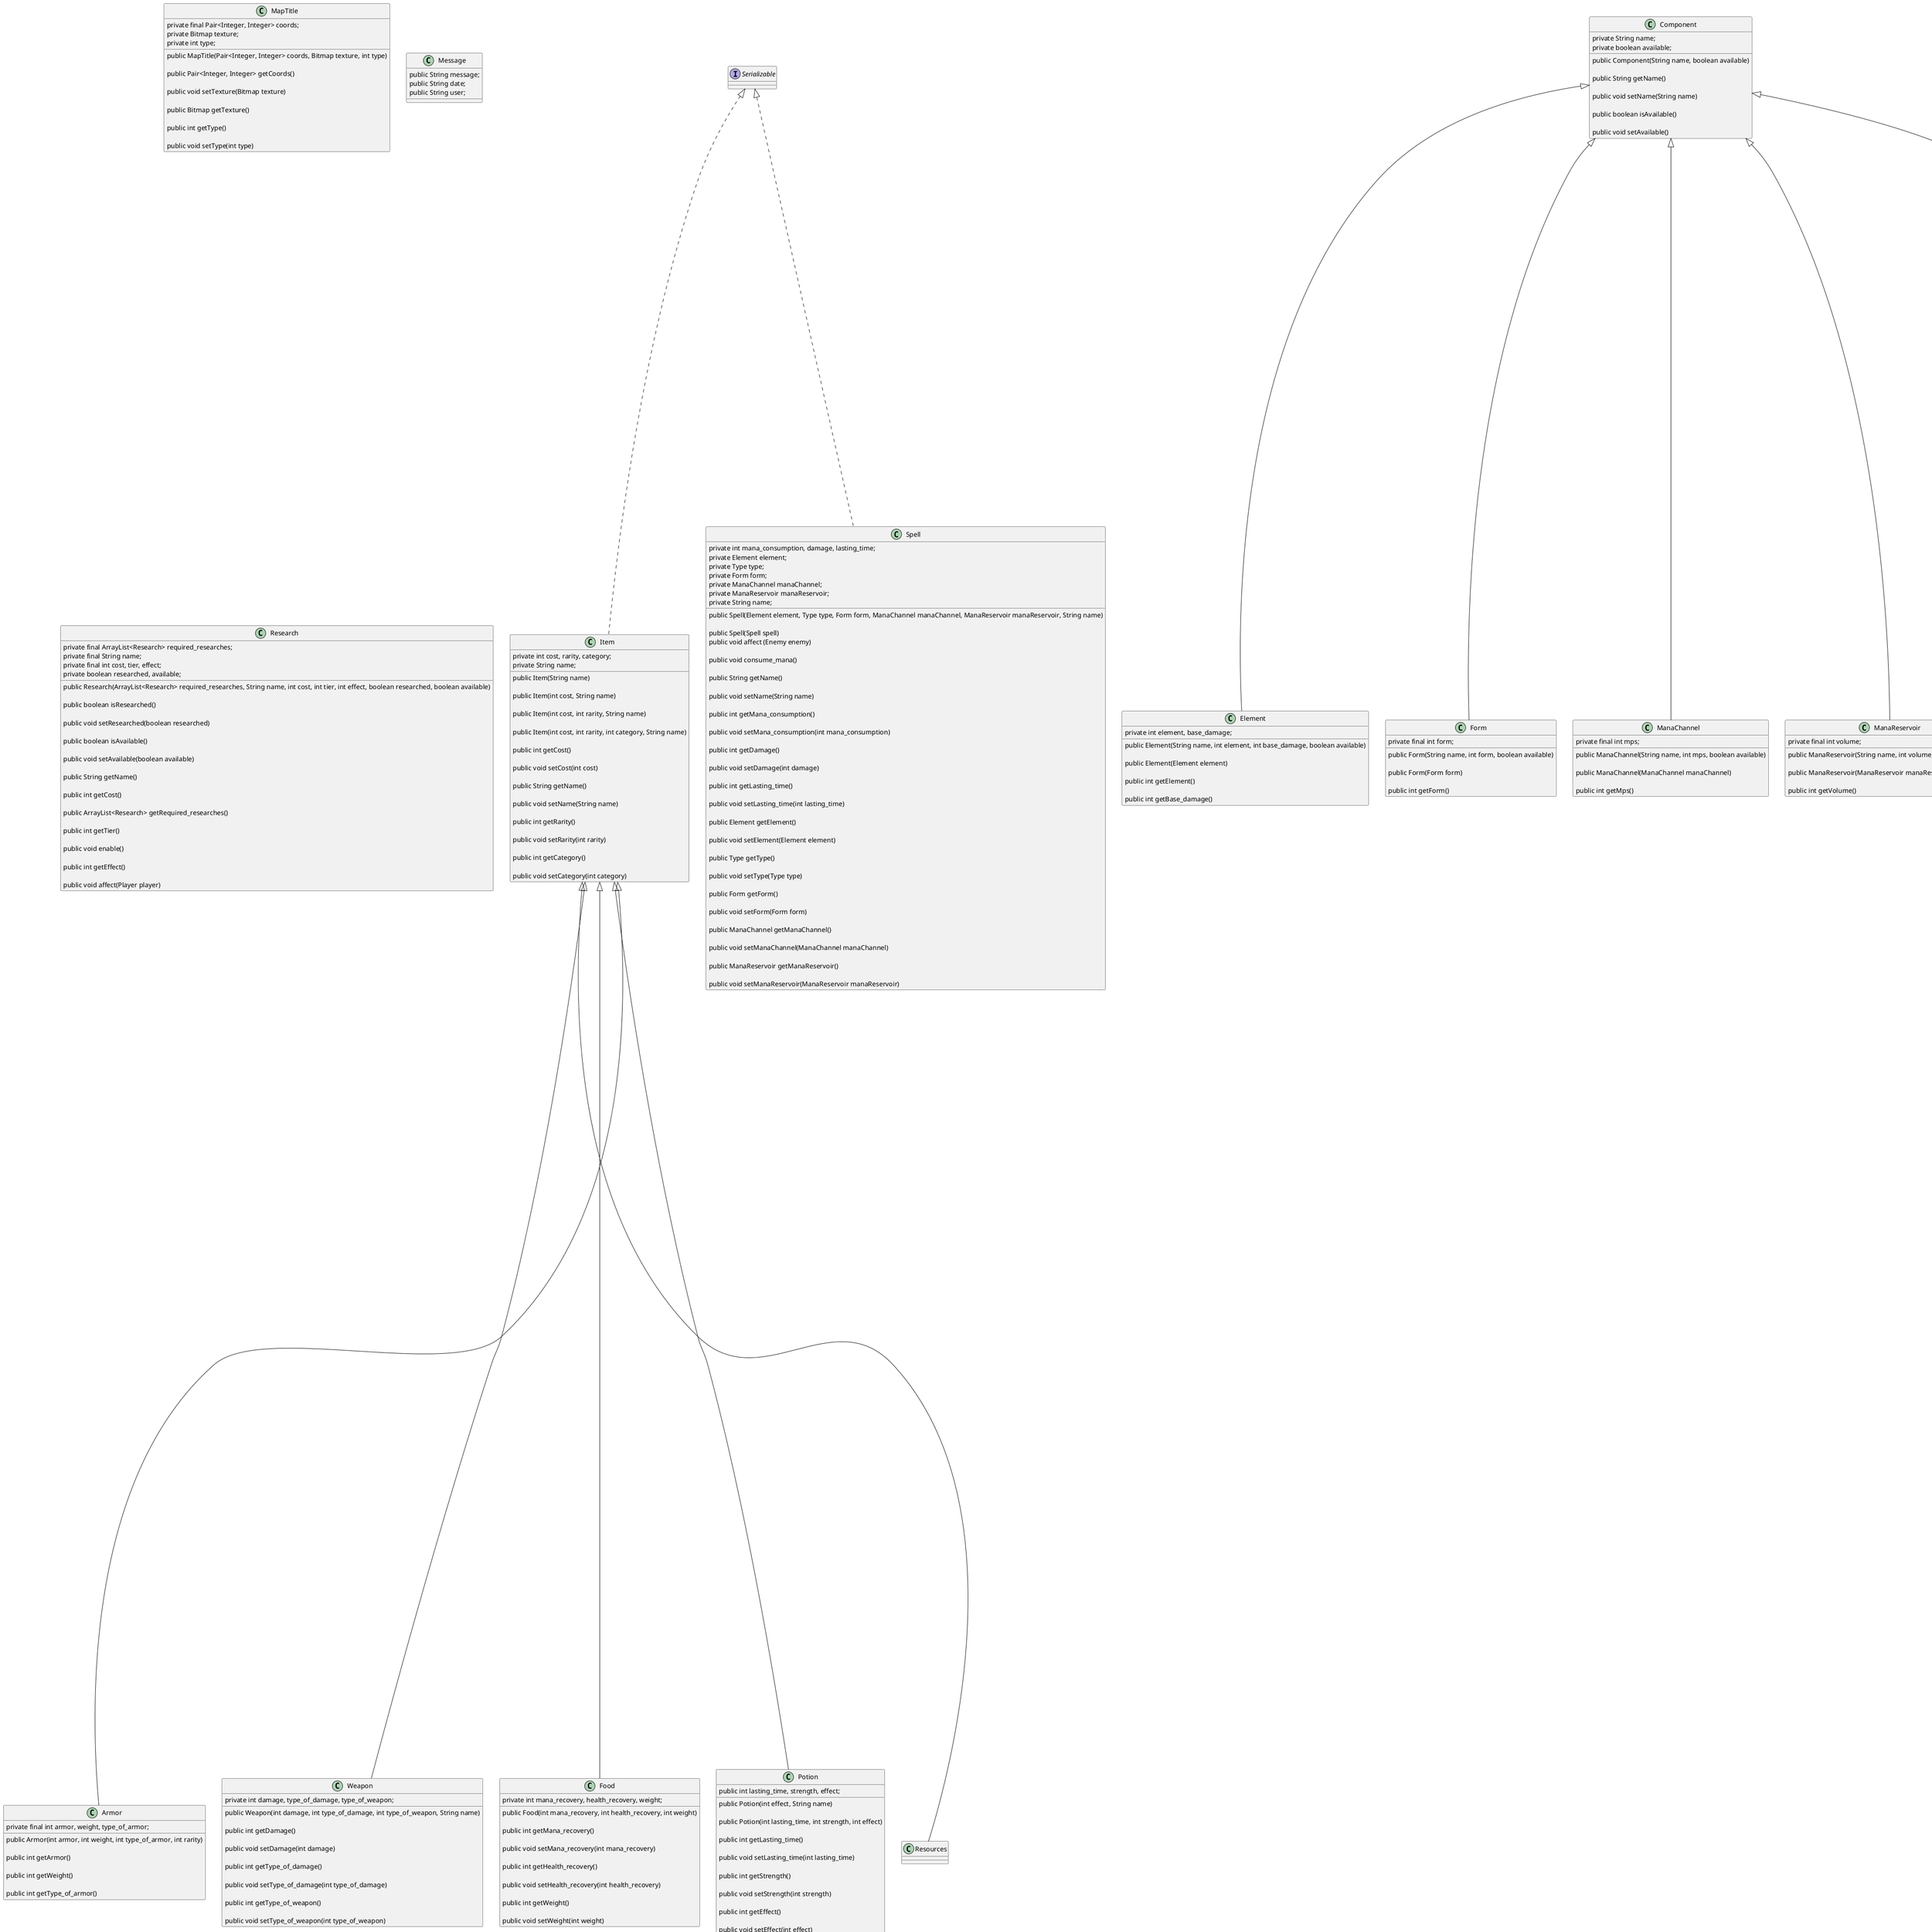 @startuml
'https://plantuml.com/class-diagram


class Item implements Serializable{
    private int cost, rarity, category;
    private String name;

    public Item(String name)

    public Item(int cost, String name)

    public Item(int cost, int rarity, String name)

    public Item(int cost, int rarity, int category, String name)

    public int getCost()

    public void setCost(int cost)

    public String getName()

    public void setName(String name)

    public int getRarity()

    public void setRarity(int rarity)

    public int getCategory()

    public void setCategory(int category)
}

class Armor extends Item {
    private final int armor, weight, type_of_armor;

    public Armor(int armor, int weight, int type_of_armor, int rarity)

    public int getArmor()

    public int getWeight()

    public int getType_of_armor()
}


class Weapon extends Item {
    private int damage, type_of_damage, type_of_weapon;

    public Weapon(int damage, int type_of_damage, int type_of_weapon, String name)

    public int getDamage()

    public void setDamage(int damage)

    public int getType_of_damage()

    public void setType_of_damage(int type_of_damage)

    public int getType_of_weapon()

    public void setType_of_weapon(int type_of_weapon)
}

class Component {
    private String name;
    private boolean available;

    public Component(String name, boolean available)

    public String getName()

    public void setName(String name)

    public boolean isAvailable()

    public void setAvailable()
}

class Element extends Component{
    private int element, base_damage;

    public Element(String name, int element, int base_damage, boolean available)

    public Element(Element element)

    public int getElement()

    public int getBase_damage()
}

class Enemy extends Entity implements Parcelable {
    private ArrayList<Pair<Item, Integer>> drop;
    private int defence=0;
    private boolean t=true;

    public Enemy(String name, int health, int mana, int damage, int armor, int given_gold, int given_exp, ArrayList<Pair<Item, Integer>> drop)

    public Enemy (Enemy enemy)

    public void attack (Player player)

    public void fight()

    public void defend()

    public ArrayList<Pair<Item, Integer>> getDrop()

    public void setDrop(ArrayList<Pair<Item, Integer>> drop)

    public void be_affected_by_spell(Spell spell)
}

class Entity implements Parcelable {
    private int level, experience, health, max_health, mana, max_mana, power_level, experience_to_next_level_required,
            damage, armor, health_regen, mana_regen, given_exp, given_gold;
    private String name;
    private HashMap<Spell, Double> resistances=new HashMap<>();

    public Entity()

    protected Entity(Parcel in)

    public static final Creator<Entity> CREATOR = new Creator<Entity>() {
        @Override
        public Entity createFromParcel(Parcel in)

        @Override
        public Entity[] newArray(int size)
    };

    public void take_damage(int damage)


    public void regenerate()

    public int getHealth_regen()

    public void setHealth_regen(int health_regen)

    public int getMana_regen()

    public void setMana_regen(int mana_regen)

    public String getName()

    public void setName(String name)

    public int getHealth()

    public void setHealth(int health)

    public int getMana()

    public void setMana(int mana)

    public int getDamage()

    public void setDamage(int damage)

    public int getArmor()

    public void setArmor(int armor)

    public int getLevel()

    public void setLevel(int level)

    public int getExperience()

    public void setExperience(int experience)

    public int getMax_health()

    public void setMax_health(int max_health)

    public int getMax_mana()

    public void setMax_mana(int max_mana)

    public int getPower_level()

    public void setPower_level(int power_level)

    public int getExperience_to_next_level_required()

    public void setExperience_to_next_level_required(int experience_to_next_level_required)

    public HashMap<Spell, Double> getResistances()

    public void setResistances(HashMap<Spell, Double> resistances)

    public int getGiven_exp()

    public void setGiven_exp(int given_exp)

    public int getGiven_gold()

    public void setGiven_gold(int given_gold)

    @Override
    public int describeContents()

    @Override
    public void writeToParcel(Parcel dest, int flags)
}


class FightFragment extends Fragment {

    @Override
    public View onCreateView(LayoutInflater inflater, ViewGroup container, Bundle savedInstanceState)


    @Override
    public void onViewCreated(@NonNull @NotNull View view, @Nullable @org.jetbrains.annotations.Nullable Bundle savedInstanceState)
}

class SpellsAdapter extends RecyclerView.Adapter{
    ArrayList<Spell> data=new ArrayList<>();

    public SpellsAdapter(ArrayList<Spell> data)

    @NonNull
    @NotNull
    @Override
    public SpellViewHolder onCreateViewHolder(@NonNull @NotNull ViewGroup parent, int viewType)

    @Override
    public void onBindViewHolder(@NonNull @NotNull FightFragment.SpellsAdapter.SpellViewHolder holder, int position)

    @Override
    public int getItemCount()
}

class SpellViewHolder extends RecyclerView.ViewHolder{
    TextView name;
    public SpellViewHolder(@NonNull @NotNull View itemView)
}

class Food extends Item {
    private int mana_recovery, health_recovery, weight;

    public Food(int mana_recovery, int health_recovery, int weight)

    public int getMana_recovery()

    public void setMana_recovery(int mana_recovery)

    public int getHealth_recovery()

    public void setHealth_recovery(int health_recovery)

    public int getWeight()

    public void setWeight(int weight)
}

class Form extends Component {
    private final int form;

    public Form(String name, int form, boolean available)

    public Form(Form form)

    public int getForm()
}

class InventoryFragment extends Fragment {
    @Override
    public View onCreateView(LayoutInflater inflater, ViewGroup container, Bundle savedInstanceState)

    @Override
    public void onViewCreated(@NonNull @NotNull View view, @Nullable @org.jetbrains.annotations.Nullable Bundle savedInstanceState)
}

class InventoryAdapter extends RecyclerView.Adapter {
    private final ArrayList<Item> data = new ArrayList<>();

    public InventoryAdapter(ArrayList<Item> data)

    @NonNull
    @NotNull
    @Override
    public InventoryFragment.InventoryAdapter.ViewHolder onCreateViewHolder(@NonNull @NotNull ViewGroup parent, int viewType)

    @Override
    public void onBindViewHolder(@NonNull @NotNull InventoryFragment.InventoryAdapter.ViewHolder holder, int position)

    @Override
    public int getItemCount()
}

class ViewHolder extends RecyclerView.ViewHolder {
    TextView name;

    public ViewHolder(@NonNull @NotNull View itemView)
}

class MainActivity extends AppCompatActivity {

    public static Player player;
    public static HashMap<Integer, Integer> chances_of_fight =new HashMap<>();
    public static MapTitle[][] map=new MapTitle[32][32];
    public static Bitmap[] menu=new Bitmap[4];
    public static HashMap<Integer, HashMap<Enemy, Integer>> chances_of_enemy=new HashMap<>();
    public static ArrayList<Enemy> enemies=new ArrayList<>();
    public static HashMap<Integer, ArrayList<Pair<Item, Integer>>> drop=new HashMap<>();
    public static ArrayList<Element> elements=new ArrayList<>();
    public static ArrayList<ManaChannel> mana_channels =new ArrayList<>();
    public static ArrayList<Type> types =new ArrayList<>();
    public static ArrayList<Form> forms =new ArrayList<>();
    public static ArrayList<ManaReservoir> mana_reservoirs =new ArrayList<>();
    public static ArrayList<Research> researches=new ArrayList();
    private static boolean created=false;

    @Override
    protected void onCreate(Bundle savedInstanceState)

    @Override
    protected void onSaveInstanceState(@NonNull @NotNull Bundle outState)

    @Override
    protected void onRestoreInstanceState(@NonNull Bundle savedInstanceState)

    private void setInitialData()
}

class ManaChannel extends Component {
    private final int mps;

    public ManaChannel(String name, int mps, boolean available)

    public ManaChannel(ManaChannel manaChannel)

    public int getMps()
}

class MapTitle {
    private final Pair<Integer, Integer> coords;
    private Bitmap texture;
    private int type;

    public MapTitle(Pair<Integer, Integer> coords, Bitmap texture, int type)

    public Pair<Integer, Integer> getCoords()

    public void setTexture(Bitmap texture)

    public Bitmap getTexture()

    public int getType()

    public void setType(int type)
}

class ManaReservoir extends Component {
    private final int volume;

    public ManaReservoir(String name, int volume, boolean available)

    public ManaReservoir(ManaReservoir manaReservoir)

    public int getVolume()
}

class Map extends Fragment {
    @Override
    public View onCreateView(LayoutInflater inflater, ViewGroup container, Bundle savedInstanceState)

    @Override
    public void onViewCreated(@NonNull View view, @Nullable Bundle savedInstanceState)

    private Pair<Integer, Integer> find_title_coords(ImageView v, ImageView[][] p)
}

class Menu extends Fragment {
    @Override
    public View onCreateView(LayoutInflater inflater, ViewGroup container, Bundle savedInstanceState)


    @Override
    public void onViewCreated(@NonNull View view, @Nullable Bundle savedInstanceState)
}

class Message {
    public String message;
    public String date;
    public String user;
}

class Player extends Entity implements Parcelable {

    private int gold, research_points;
    private ArrayList<Integer> element_bonuses=new ArrayList<>();
    private Pair<Integer, Integer> coordinates;
    private Spell chosen_spell;
    private ArrayList<Item> equipment=new ArrayList<>();
    private ArrayList<Item> inventory=new ArrayList<>();
    private ArrayList<Spell> spells=new ArrayList<>();
    private Bitmap title_texture;
    private Enemy enemy;

    @Override
    public void writeToParcel(Parcel dest, int flags)

    public static final Creator<Player> CREATOR = new Creator<Player>() {
        @Override
        public Player createFromParcel(Parcel in)

        @Override
        public Player[] newArray(int size)
    };

    protected Player(Parcel in)

    public Enemy getEnemy()

    public Player(int x, int y)

    public void research(Research research)

    public void take_drop()

    public void cast_spell()

    public void choose_spell(Spell spell)

    public void equip(Item item)

    public void attack ()

    public void level_up()

    public void addExperience(int exp)

    public ArrayList<Item> getInventory()

    public void setInventory(ArrayList<Item> inventory)

    public Bitmap getTitle_texture()

    public void setTitle_texture(Bitmap title_texture)

    public ArrayList<Spell> getSpells()

    public void setSpells(ArrayList<Spell> spells)

    public int getGold()

    public void setGold(int gold)

    public int getResearch_points()

    public void setResearch_points(int research_points)

    public ArrayList<Item> getEquipment()

    public void setEquipment(ArrayList<Item> equipment)

    public void setEnemy(Enemy enemy)

    public Pair<Integer, Integer> getCoordinates()

    public void setCoordinates(Pair<Integer, Integer> coordinates)

    @Override
    public int describeContents()

    @Override
    public String toString()

    public ArrayList<Integer> getElement_bonuses()
}

class Potion extends Item {
    public int lasting_time, strength, effect;

    public Potion(int effect, String name)

    public Potion(int lasting_time, int strength, int effect)

    public int getLasting_time()

    public void setLasting_time(int lasting_time)

    public int getStrength()

    public void setStrength(int strength)

    public int getEffect()

    public void setEffect(int effect)
}

class Research {
    private final ArrayList<Research> required_researches;
    private final String name;
    private final int cost, tier, effect;
    private boolean researched, available;

    public Research(ArrayList<Research> required_researches, String name, int cost, int tier, int effect, boolean researched, boolean available)

    public boolean isResearched()

    public void setResearched(boolean researched)

    public boolean isAvailable()

    public void setAvailable(boolean available)

    public String getName()

    public int getCost()

    public ArrayList<Research> getRequired_researches()

    public int getTier()

    public void enable()

    public int getEffect()

    public void affect(Player player)
}

class ResearchTree extends Fragment {
    private boolean created=false;
    public static HashMap<Research, TextView> research_hash_map = new HashMap<>();
    public static HashMap<TextView, Research> research_hash_map1 = new HashMap<>();


    @Override
    public View onCreateView(LayoutInflater inflater, ViewGroup container, Bundle savedInstanceState)

    @Override
    public void onViewCreated(@NonNull @NotNull View view, @Nullable @org.jetbrains.annotations.Nullable Bundle savedInstanceState)
}

class Resources extends Item {

}

class Spell implements Serializable {
    private int mana_consumption, damage, lasting_time;
    private Element element;
    private Type type;
    private Form form;
    private ManaChannel manaChannel;
    private ManaReservoir manaReservoir;
    private String name;

    public Spell(Element element, Type type, Form form, ManaChannel manaChannel, ManaReservoir manaReservoir, String name)

    public Spell(Spell spell)


    public void affect (Enemy enemy)

    public void consume_mana()

    public String getName()

    public void setName(String name)

    public int getMana_consumption()

    public void setMana_consumption(int mana_consumption)

    public int getDamage()

    public void setDamage(int damage)

    public int getLasting_time()

    public void setLasting_time(int lasting_time)

    public Element getElement()

    public void setElement(Element element)

    public Type getType()

    public void setType(Type type)

    public Form getForm()

    public void setForm(Form form)

    public ManaChannel getManaChannel()

    public void setManaChannel(ManaChannel manaChannel)

    public ManaReservoir getManaReservoir()

    public void setManaReservoir(ManaReservoir manaReservoir)
}

class SpellCreation extends Fragment {
    private Element element=MainActivity.elements.get(0);
    private Type type=MainActivity.types.get(0);
    private Form form=MainActivity.forms.get(0);
    private ManaChannel mana_channel=MainActivity.mana_channels.get(0);
    private ManaReservoir mana_reservoir=MainActivity.mana_reservoirs.get(0);
    private String name;

    @Override
    public View onCreateView(LayoutInflater inflater, ViewGroup container, Bundle savedInstanceState)

    @Override
    public void onViewCreated(@NonNull @NotNull View view, @Nullable @org.jetbrains.annotations.Nullable Bundle savedInstanceState)
}

class SpellAdapter<T extends Component> extends RecyclerView.Adapter{
    private final ArrayList<T> data=new ArrayList<>();

    public SpellAdapter(ArrayList<T> data)

    @NonNull
    @NotNull
    @Override
    public SpellCreation.SpellAdapter.ViewHolder onCreateViewHolder(@NonNull @NotNull ViewGroup parent, int viewType)

    @Override
    public void onBindViewHolder(@NonNull @NotNull SpellCreation.SpellAdapter.ViewHolder holder, int position)

    @Override
    public int getItemCount()
}

class ViewHolder extends RecyclerView.ViewHolder{
    TextView comp;
    public ViewHolder(@NonNull @NotNull View itemView)
}

class Spells extends Fragment {

    @Override
    public View onCreateView(LayoutInflater inflater, ViewGroup container, Bundle savedInstanceState)

    @Override
    public void onViewCreated(@NonNull @NotNull View view, @Nullable @org.jetbrains.annotations.Nullable Bundle savedInstanceState)
}

class SpellsAdapter extends RecyclerView.Adapter{
    ArrayList<Spell> spells;

    public SpellsAdapter(ArrayList<Spell> spells)

    @NonNull
    @NotNull
    @Override
    public SpellsViewHolder onCreateViewHolder(@NonNull @NotNull ViewGroup parent, int viewType)

    @Override
    public void onBindViewHolder(@NonNull @NotNull Spells.SpellsAdapter.SpellsViewHolder holder, int position)

    @Override
    public int getItemCount()
}

class SpellsViewHolder extends RecyclerView.ViewHolder {
    TextView name;

    public SpellsViewHolder(@NonNull @NotNull View itemView)
}

class StatusBar extends Fragment {

    @Override
    public View onCreateView(LayoutInflater inflater, ViewGroup container, Bundle savedInstanceState)

    @Override
    public void onViewCreated(@NonNull View view, @Nullable Bundle savedInstanceState)
}

class Type extends Component {
    private final int type;

    public Type(String name, int type, boolean available)
    public Type(Type type)

    public int getType()
}

@enduml
